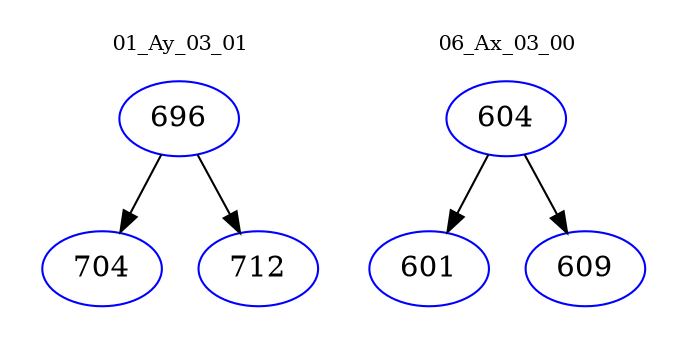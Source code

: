 digraph{
subgraph cluster_0 {
color = white
label = "01_Ay_03_01";
fontsize=10;
T0_696 [label="696", color="blue"]
T0_696 -> T0_704 [color="black"]
T0_704 [label="704", color="blue"]
T0_696 -> T0_712 [color="black"]
T0_712 [label="712", color="blue"]
}
subgraph cluster_1 {
color = white
label = "06_Ax_03_00";
fontsize=10;
T1_604 [label="604", color="blue"]
T1_604 -> T1_601 [color="black"]
T1_601 [label="601", color="blue"]
T1_604 -> T1_609 [color="black"]
T1_609 [label="609", color="blue"]
}
}

